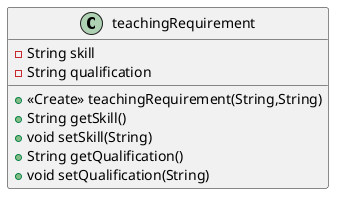 @startuml
class teachingRequirement {
- String skill
- String qualification
+ <<Create>> teachingRequirement(String,String)
+ String getSkill()
+ void setSkill(String)
+ String getQualification()
+ void setQualification(String)
}
@enduml